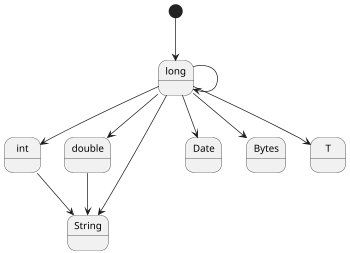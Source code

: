 @startuml
scale 350 width
[*] --> long
long --> long
long --> int
long --> double
int --> String
double --> String
long --> String
long --> Date
long --> Bytes
long --> T
@enduml